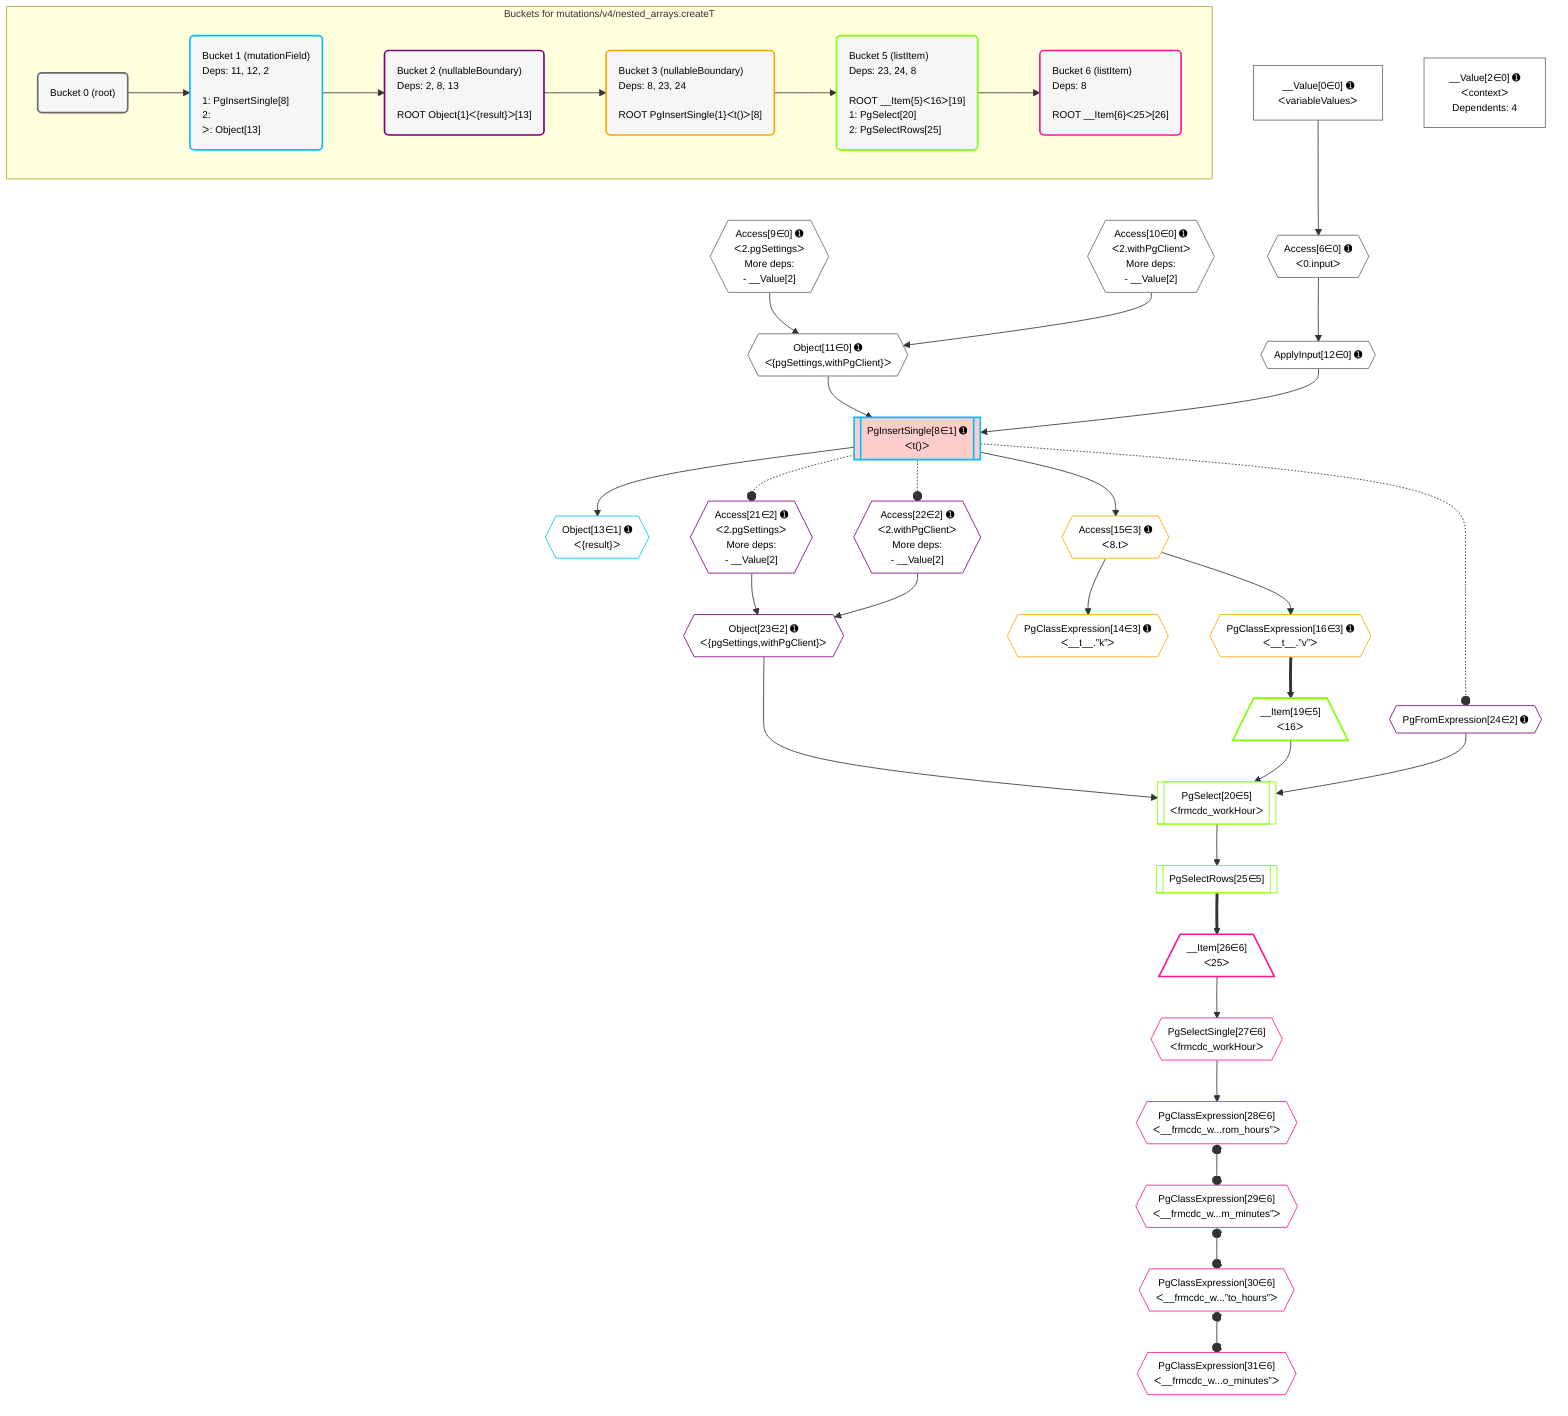 %%{init: {'themeVariables': { 'fontSize': '12px'}}}%%
graph TD
    classDef path fill:#eee,stroke:#000,color:#000
    classDef plan fill:#fff,stroke-width:1px,color:#000
    classDef itemplan fill:#fff,stroke-width:2px,color:#000
    classDef unbatchedplan fill:#dff,stroke-width:1px,color:#000
    classDef sideeffectplan fill:#fcc,stroke-width:2px,color:#000
    classDef bucket fill:#f6f6f6,color:#000,stroke-width:2px,text-align:left

    subgraph "Buckets for mutations/v4/nested_arrays.createT"
    Bucket0("Bucket 0 (root)"):::bucket
    Bucket1("Bucket 1 (mutationField)<br />Deps: 11, 12, 2<br /><br />1: PgInsertSingle[8]<br />2: <br />ᐳ: Object[13]"):::bucket
    Bucket2("Bucket 2 (nullableBoundary)<br />Deps: 2, 8, 13<br /><br />ROOT Object{1}ᐸ{result}ᐳ[13]"):::bucket
    Bucket3("Bucket 3 (nullableBoundary)<br />Deps: 8, 23, 24<br /><br />ROOT PgInsertSingle{1}ᐸt()ᐳ[8]"):::bucket
    Bucket5("Bucket 5 (listItem)<br />Deps: 23, 24, 8<br /><br />ROOT __Item{5}ᐸ16ᐳ[19]<br />1: PgSelect[20]<br />2: PgSelectRows[25]"):::bucket
    Bucket6("Bucket 6 (listItem)<br />Deps: 8<br /><br />ROOT __Item{6}ᐸ25ᐳ[26]"):::bucket
    end
    Bucket0 --> Bucket1
    Bucket1 --> Bucket2
    Bucket2 --> Bucket3
    Bucket3 --> Bucket5
    Bucket5 --> Bucket6

    %% plan dependencies
    Object11{{"Object[11∈0] ➊<br />ᐸ{pgSettings,withPgClient}ᐳ"}}:::plan
    Access9{{"Access[9∈0] ➊<br />ᐸ2.pgSettingsᐳ<br />More deps:<br />- __Value[2]"}}:::plan
    Access10{{"Access[10∈0] ➊<br />ᐸ2.withPgClientᐳ<br />More deps:<br />- __Value[2]"}}:::plan
    Access9 & Access10 --> Object11
    Access6{{"Access[6∈0] ➊<br />ᐸ0.inputᐳ"}}:::plan
    __Value0["__Value[0∈0] ➊<br />ᐸvariableValuesᐳ"]:::plan
    __Value0 --> Access6
    ApplyInput12{{"ApplyInput[12∈0] ➊"}}:::plan
    Access6 --> ApplyInput12
    __Value2["__Value[2∈0] ➊<br />ᐸcontextᐳ<br />Dependents: 4"]:::plan
    PgInsertSingle8[["PgInsertSingle[8∈1] ➊<br />ᐸt()ᐳ"]]:::sideeffectplan
    Object11 & ApplyInput12 --> PgInsertSingle8
    Object13{{"Object[13∈1] ➊<br />ᐸ{result}ᐳ"}}:::plan
    PgInsertSingle8 --> Object13
    Object23{{"Object[23∈2] ➊<br />ᐸ{pgSettings,withPgClient}ᐳ"}}:::plan
    Access21{{"Access[21∈2] ➊<br />ᐸ2.pgSettingsᐳ<br />More deps:<br />- __Value[2]"}}:::plan
    Access22{{"Access[22∈2] ➊<br />ᐸ2.withPgClientᐳ<br />More deps:<br />- __Value[2]"}}:::plan
    Access21 & Access22 --> Object23
    PgFromExpression24{{"PgFromExpression[24∈2] ➊"}}:::plan
    PgClassExpression14{{"PgClassExpression[14∈3] ➊<br />ᐸ__t__.”k”ᐳ"}}:::plan
    Access15{{"Access[15∈3] ➊<br />ᐸ8.tᐳ"}}:::plan
    Access15 --> PgClassExpression14
    PgInsertSingle8 --> Access15
    PgClassExpression16{{"PgClassExpression[16∈3] ➊<br />ᐸ__t__.”v”ᐳ"}}:::plan
    Access15 --> PgClassExpression16
    PgSelect20[["PgSelect[20∈5]<br />ᐸfrmcdc_workHourᐳ"]]:::plan
    __Item19[/"__Item[19∈5]<br />ᐸ16ᐳ"\]:::itemplan
    Object23 & __Item19 & PgFromExpression24 --> PgSelect20
    PgClassExpression16 ==> __Item19
    PgSelectRows25[["PgSelectRows[25∈5]"]]:::plan
    PgSelect20 --> PgSelectRows25
    __Item26[/"__Item[26∈6]<br />ᐸ25ᐳ"\]:::itemplan
    PgSelectRows25 ==> __Item26
    PgSelectSingle27{{"PgSelectSingle[27∈6]<br />ᐸfrmcdc_workHourᐳ"}}:::plan
    __Item26 --> PgSelectSingle27
    PgClassExpression28{{"PgClassExpression[28∈6]<br />ᐸ__frmcdc_w...rom_hours”ᐳ"}}:::plan
    PgSelectSingle27 --> PgClassExpression28
    PgClassExpression29{{"PgClassExpression[29∈6]<br />ᐸ__frmcdc_w...m_minutes”ᐳ"}}:::plan
    PgClassExpression28 o--o PgClassExpression29
    PgClassExpression30{{"PgClassExpression[30∈6]<br />ᐸ__frmcdc_w...”to_hours”ᐳ"}}:::plan
    PgClassExpression29 o--o PgClassExpression30
    PgClassExpression31{{"PgClassExpression[31∈6]<br />ᐸ__frmcdc_w...o_minutes”ᐳ"}}:::plan
    PgClassExpression30 o--o PgClassExpression31

    %% define steps
    classDef bucket0 stroke:#696969
    class Bucket0,__Value0,__Value2,Access6,Access9,Access10,Object11,ApplyInput12 bucket0
    classDef bucket1 stroke:#00bfff
    class Bucket1,PgInsertSingle8,Object13 bucket1
    classDef bucket2 stroke:#7f007f
    class Bucket2,Access21,Access22,Object23,PgFromExpression24 bucket2
    classDef bucket3 stroke:#ffa500
    class Bucket3,PgClassExpression14,Access15,PgClassExpression16 bucket3
    classDef bucket5 stroke:#7fff00
    class Bucket5,__Item19,PgSelect20,PgSelectRows25 bucket5
    classDef bucket6 stroke:#ff1493
    class Bucket6,__Item26,PgSelectSingle27,PgClassExpression28,PgClassExpression29,PgClassExpression30,PgClassExpression31 bucket6

    %% implicit side effects
    PgInsertSingle8 -.-o Access21
    PgInsertSingle8 -.-o Access22
    PgInsertSingle8 -.-o PgFromExpression24